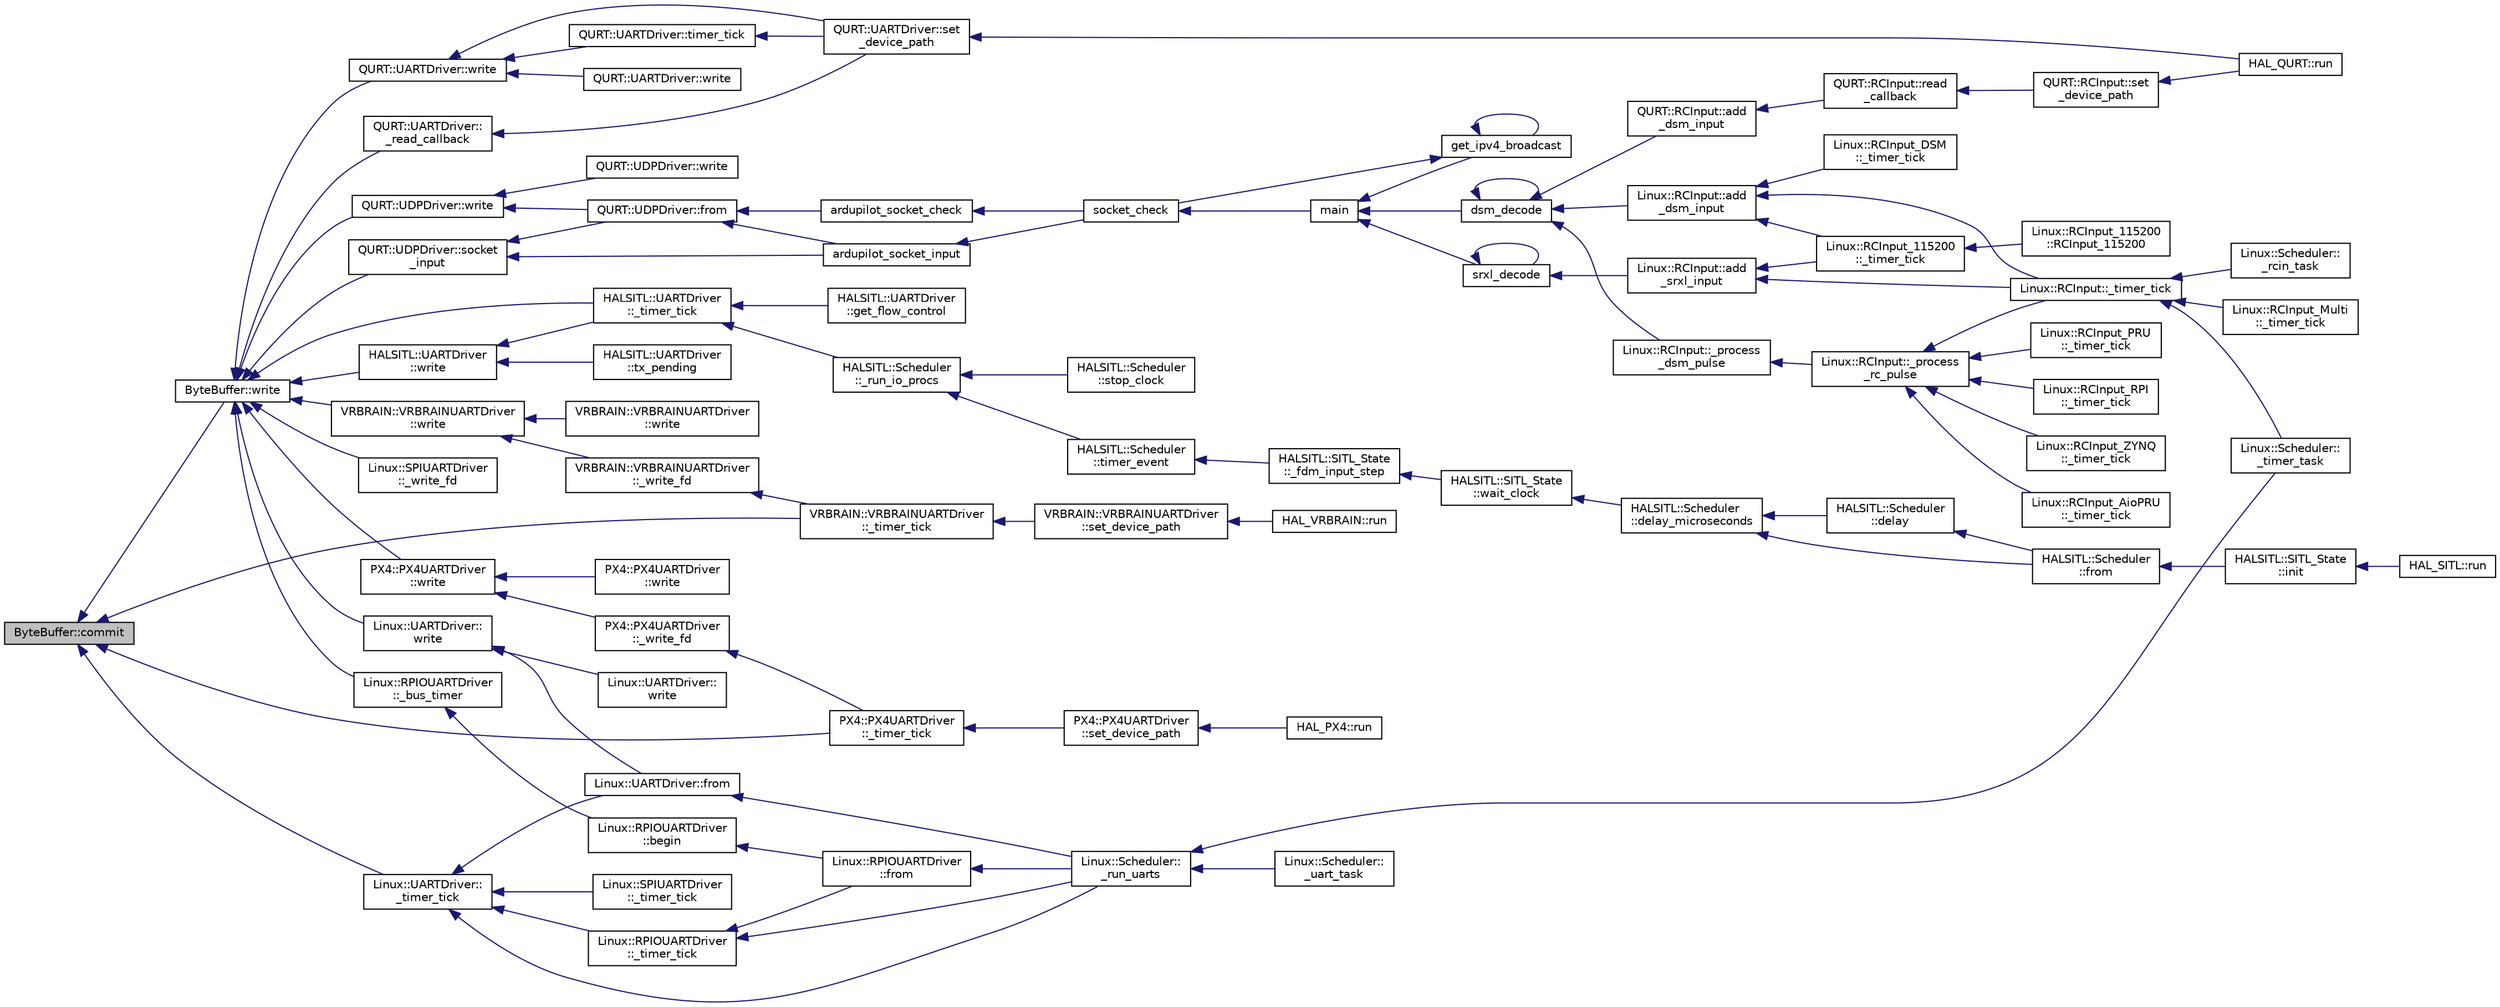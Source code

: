 digraph "ByteBuffer::commit"
{
 // INTERACTIVE_SVG=YES
  edge [fontname="Helvetica",fontsize="10",labelfontname="Helvetica",labelfontsize="10"];
  node [fontname="Helvetica",fontsize="10",shape=record];
  rankdir="LR";
  Node1 [label="ByteBuffer::commit",height=0.2,width=0.4,color="black", fillcolor="grey75", style="filled", fontcolor="black"];
  Node1 -> Node2 [dir="back",color="midnightblue",fontsize="10",style="solid",fontname="Helvetica"];
  Node2 [label="PX4::PX4UARTDriver\l::_timer_tick",height=0.2,width=0.4,color="black", fillcolor="white", style="filled",URL="$classPX4_1_1PX4UARTDriver.html#a15f4a4558c5ffa4cc27cd0371470afa4"];
  Node2 -> Node3 [dir="back",color="midnightblue",fontsize="10",style="solid",fontname="Helvetica"];
  Node3 [label="PX4::PX4UARTDriver\l::set_device_path",height=0.2,width=0.4,color="black", fillcolor="white", style="filled",URL="$classPX4_1_1PX4UARTDriver.html#af53a7e0042be6c1fee55e45f7e63fe62"];
  Node3 -> Node4 [dir="back",color="midnightblue",fontsize="10",style="solid",fontname="Helvetica"];
  Node4 [label="HAL_PX4::run",height=0.2,width=0.4,color="black", fillcolor="white", style="filled",URL="$classHAL__PX4.html#aa6fa9699a474be4e451d7135bf407259"];
  Node1 -> Node5 [dir="back",color="midnightblue",fontsize="10",style="solid",fontname="Helvetica"];
  Node5 [label="VRBRAIN::VRBRAINUARTDriver\l::_timer_tick",height=0.2,width=0.4,color="black", fillcolor="white", style="filled",URL="$classVRBRAIN_1_1VRBRAINUARTDriver.html#a72593c9ad60f292fe8c5b9cd5176e93b"];
  Node5 -> Node6 [dir="back",color="midnightblue",fontsize="10",style="solid",fontname="Helvetica"];
  Node6 [label="VRBRAIN::VRBRAINUARTDriver\l::set_device_path",height=0.2,width=0.4,color="black", fillcolor="white", style="filled",URL="$classVRBRAIN_1_1VRBRAINUARTDriver.html#aaa5e69f0f9a8ddacc82a37acc5dad411"];
  Node6 -> Node7 [dir="back",color="midnightblue",fontsize="10",style="solid",fontname="Helvetica"];
  Node7 [label="HAL_VRBRAIN::run",height=0.2,width=0.4,color="black", fillcolor="white", style="filled",URL="$classHAL__VRBRAIN.html#a6bd6af4ec63788b20d4fa7794d0bb896"];
  Node1 -> Node8 [dir="back",color="midnightblue",fontsize="10",style="solid",fontname="Helvetica"];
  Node8 [label="Linux::UARTDriver::\l_timer_tick",height=0.2,width=0.4,color="black", fillcolor="white", style="filled",URL="$classLinux_1_1UARTDriver.html#a0518ce1498288dc92caf6bec9ed99b1b"];
  Node8 -> Node9 [dir="back",color="midnightblue",fontsize="10",style="solid",fontname="Helvetica"];
  Node9 [label="Linux::UARTDriver::from",height=0.2,width=0.4,color="black", fillcolor="white", style="filled",URL="$classLinux_1_1UARTDriver.html#aed6da29eabfa644dd9996146ac367ee9"];
  Node9 -> Node10 [dir="back",color="midnightblue",fontsize="10",style="solid",fontname="Helvetica"];
  Node10 [label="Linux::Scheduler::\l_run_uarts",height=0.2,width=0.4,color="black", fillcolor="white", style="filled",URL="$classLinux_1_1Scheduler.html#a3ebfa13ef10767a5df98effbaecf4dc6"];
  Node10 -> Node11 [dir="back",color="midnightblue",fontsize="10",style="solid",fontname="Helvetica"];
  Node11 [label="Linux::Scheduler::\l_timer_task",height=0.2,width=0.4,color="black", fillcolor="white", style="filled",URL="$classLinux_1_1Scheduler.html#a78a6776a646f8e58f5f39cf2ce366608"];
  Node10 -> Node12 [dir="back",color="midnightblue",fontsize="10",style="solid",fontname="Helvetica"];
  Node12 [label="Linux::Scheduler::\l_uart_task",height=0.2,width=0.4,color="black", fillcolor="white", style="filled",URL="$classLinux_1_1Scheduler.html#a12c87a7eeda735d03129826c4acb039b"];
  Node8 -> Node10 [dir="back",color="midnightblue",fontsize="10",style="solid",fontname="Helvetica"];
  Node8 -> Node13 [dir="back",color="midnightblue",fontsize="10",style="solid",fontname="Helvetica"];
  Node13 [label="Linux::RPIOUARTDriver\l::_timer_tick",height=0.2,width=0.4,color="black", fillcolor="white", style="filled",URL="$classLinux_1_1RPIOUARTDriver.html#ab5553bf130bd1b133d8c03fd67b769be"];
  Node13 -> Node10 [dir="back",color="midnightblue",fontsize="10",style="solid",fontname="Helvetica"];
  Node13 -> Node14 [dir="back",color="midnightblue",fontsize="10",style="solid",fontname="Helvetica"];
  Node14 [label="Linux::RPIOUARTDriver\l::from",height=0.2,width=0.4,color="black", fillcolor="white", style="filled",URL="$classLinux_1_1RPIOUARTDriver.html#a601d17d9cac82167ead641edeed20c58"];
  Node14 -> Node10 [dir="back",color="midnightblue",fontsize="10",style="solid",fontname="Helvetica"];
  Node8 -> Node15 [dir="back",color="midnightblue",fontsize="10",style="solid",fontname="Helvetica"];
  Node15 [label="Linux::SPIUARTDriver\l::_timer_tick",height=0.2,width=0.4,color="black", fillcolor="white", style="filled",URL="$classLinux_1_1SPIUARTDriver.html#a25fbec9378c29b768394458954027ac5"];
  Node1 -> Node16 [dir="back",color="midnightblue",fontsize="10",style="solid",fontname="Helvetica"];
  Node16 [label="ByteBuffer::write",height=0.2,width=0.4,color="black", fillcolor="white", style="filled",URL="$classByteBuffer.html#ac57883bb2bce8263d26221a250f452dc"];
  Node16 -> Node17 [dir="back",color="midnightblue",fontsize="10",style="solid",fontname="Helvetica"];
  Node17 [label="Linux::UARTDriver::\lwrite",height=0.2,width=0.4,color="black", fillcolor="white", style="filled",URL="$classLinux_1_1UARTDriver.html#add3c72133b45ed4006a9bdaaf5fde677"];
  Node17 -> Node18 [dir="back",color="midnightblue",fontsize="10",style="solid",fontname="Helvetica"];
  Node18 [label="Linux::UARTDriver::\lwrite",height=0.2,width=0.4,color="black", fillcolor="white", style="filled",URL="$classLinux_1_1UARTDriver.html#a3f90d2df1054a3e31c1d015a14fb2dc6"];
  Node17 -> Node9 [dir="back",color="midnightblue",fontsize="10",style="solid",fontname="Helvetica"];
  Node16 -> Node19 [dir="back",color="midnightblue",fontsize="10",style="solid",fontname="Helvetica"];
  Node19 [label="PX4::PX4UARTDriver\l::write",height=0.2,width=0.4,color="black", fillcolor="white", style="filled",URL="$classPX4_1_1PX4UARTDriver.html#a165b2bf0c3e824061fbfd8cbc07ff97e"];
  Node19 -> Node20 [dir="back",color="midnightblue",fontsize="10",style="solid",fontname="Helvetica"];
  Node20 [label="PX4::PX4UARTDriver\l::write",height=0.2,width=0.4,color="black", fillcolor="white", style="filled",URL="$classPX4_1_1PX4UARTDriver.html#a64b2e805f062333fc5d28dd022f1d597"];
  Node19 -> Node21 [dir="back",color="midnightblue",fontsize="10",style="solid",fontname="Helvetica"];
  Node21 [label="PX4::PX4UARTDriver\l::_write_fd",height=0.2,width=0.4,color="black", fillcolor="white", style="filled",URL="$classPX4_1_1PX4UARTDriver.html#a999818ba89f3849918b43fb38dd3e836"];
  Node21 -> Node2 [dir="back",color="midnightblue",fontsize="10",style="solid",fontname="Helvetica"];
  Node16 -> Node22 [dir="back",color="midnightblue",fontsize="10",style="solid",fontname="Helvetica"];
  Node22 [label="QURT::UARTDriver::\l_read_callback",height=0.2,width=0.4,color="black", fillcolor="white", style="filled",URL="$classQURT_1_1UARTDriver.html#a3589cf2808b6c9fef79cf22843c6e935"];
  Node22 -> Node23 [dir="back",color="midnightblue",fontsize="10",style="solid",fontname="Helvetica"];
  Node23 [label="QURT::UARTDriver::set\l_device_path",height=0.2,width=0.4,color="black", fillcolor="white", style="filled",URL="$classQURT_1_1UARTDriver.html#a3ca00c6a7a812429fd68b04ba8b7fc1f"];
  Node23 -> Node24 [dir="back",color="midnightblue",fontsize="10",style="solid",fontname="Helvetica"];
  Node24 [label="HAL_QURT::run",height=0.2,width=0.4,color="black", fillcolor="white", style="filled",URL="$classHAL__QURT.html#a7cb90b613730829561df2721e90f6994"];
  Node16 -> Node25 [dir="back",color="midnightblue",fontsize="10",style="solid",fontname="Helvetica"];
  Node25 [label="QURT::UARTDriver::write",height=0.2,width=0.4,color="black", fillcolor="white", style="filled",URL="$classQURT_1_1UARTDriver.html#add3c72133b45ed4006a9bdaaf5fde677"];
  Node25 -> Node26 [dir="back",color="midnightblue",fontsize="10",style="solid",fontname="Helvetica"];
  Node26 [label="QURT::UARTDriver::write",height=0.2,width=0.4,color="black", fillcolor="white", style="filled",URL="$classQURT_1_1UARTDriver.html#a3f90d2df1054a3e31c1d015a14fb2dc6"];
  Node25 -> Node27 [dir="back",color="midnightblue",fontsize="10",style="solid",fontname="Helvetica"];
  Node27 [label="QURT::UARTDriver::timer_tick",height=0.2,width=0.4,color="black", fillcolor="white", style="filled",URL="$classQURT_1_1UARTDriver.html#ad433d04dfd1bbe6d0e4abd2e8ddfdc38"];
  Node27 -> Node23 [dir="back",color="midnightblue",fontsize="10",style="solid",fontname="Helvetica"];
  Node25 -> Node23 [dir="back",color="midnightblue",fontsize="10",style="solid",fontname="Helvetica"];
  Node16 -> Node28 [dir="back",color="midnightblue",fontsize="10",style="solid",fontname="Helvetica"];
  Node28 [label="HALSITL::UARTDriver\l::write",height=0.2,width=0.4,color="black", fillcolor="white", style="filled",URL="$classHALSITL_1_1UARTDriver.html#add3c72133b45ed4006a9bdaaf5fde677"];
  Node28 -> Node29 [dir="back",color="midnightblue",fontsize="10",style="solid",fontname="Helvetica"];
  Node29 [label="HALSITL::UARTDriver\l::_timer_tick",height=0.2,width=0.4,color="black", fillcolor="white", style="filled",URL="$classHALSITL_1_1UARTDriver.html#a0518ce1498288dc92caf6bec9ed99b1b"];
  Node29 -> Node30 [dir="back",color="midnightblue",fontsize="10",style="solid",fontname="Helvetica"];
  Node30 [label="HALSITL::UARTDriver\l::get_flow_control",height=0.2,width=0.4,color="black", fillcolor="white", style="filled",URL="$classHALSITL_1_1UARTDriver.html#a785cfe11e1239af7847cd594bd408a9e"];
  Node29 -> Node31 [dir="back",color="midnightblue",fontsize="10",style="solid",fontname="Helvetica"];
  Node31 [label="HALSITL::Scheduler\l::_run_io_procs",height=0.2,width=0.4,color="black", fillcolor="white", style="filled",URL="$classHALSITL_1_1Scheduler.html#afc9da910e3db3f6c6795b34feb214327"];
  Node31 -> Node32 [dir="back",color="midnightblue",fontsize="10",style="solid",fontname="Helvetica"];
  Node32 [label="HALSITL::Scheduler\l::timer_event",height=0.2,width=0.4,color="black", fillcolor="white", style="filled",URL="$classHALSITL_1_1Scheduler.html#a4004b69b3948fb53b77d59d3989dfd1d"];
  Node32 -> Node33 [dir="back",color="midnightblue",fontsize="10",style="solid",fontname="Helvetica"];
  Node33 [label="HALSITL::SITL_State\l::_fdm_input_step",height=0.2,width=0.4,color="black", fillcolor="white", style="filled",URL="$classHALSITL_1_1SITL__State.html#ae31c93a26ca780bb508dded2498e2e93"];
  Node33 -> Node34 [dir="back",color="midnightblue",fontsize="10",style="solid",fontname="Helvetica"];
  Node34 [label="HALSITL::SITL_State\l::wait_clock",height=0.2,width=0.4,color="black", fillcolor="white", style="filled",URL="$classHALSITL_1_1SITL__State.html#a3eeaf330efded46259bbf64fc53e6b9f"];
  Node34 -> Node35 [dir="back",color="midnightblue",fontsize="10",style="solid",fontname="Helvetica"];
  Node35 [label="HALSITL::Scheduler\l::delay_microseconds",height=0.2,width=0.4,color="black", fillcolor="white", style="filled",URL="$classHALSITL_1_1Scheduler.html#a4cffd5bcba0175bf49c7aa75ff3bf09a"];
  Node35 -> Node36 [dir="back",color="midnightblue",fontsize="10",style="solid",fontname="Helvetica"];
  Node36 [label="HALSITL::Scheduler\l::from",height=0.2,width=0.4,color="black", fillcolor="white", style="filled",URL="$classHALSITL_1_1Scheduler.html#a2c3ea70328333081349821921242cb39"];
  Node36 -> Node37 [dir="back",color="midnightblue",fontsize="10",style="solid",fontname="Helvetica"];
  Node37 [label="HALSITL::SITL_State\l::init",height=0.2,width=0.4,color="black", fillcolor="white", style="filled",URL="$classHALSITL_1_1SITL__State.html#a7059cb4e279007aae9b06757a68c15af"];
  Node37 -> Node38 [dir="back",color="midnightblue",fontsize="10",style="solid",fontname="Helvetica"];
  Node38 [label="HAL_SITL::run",height=0.2,width=0.4,color="black", fillcolor="white", style="filled",URL="$classHAL__SITL.html#add0e35ac5a212a6b187c55186c8f026a"];
  Node35 -> Node39 [dir="back",color="midnightblue",fontsize="10",style="solid",fontname="Helvetica"];
  Node39 [label="HALSITL::Scheduler\l::delay",height=0.2,width=0.4,color="black", fillcolor="white", style="filled",URL="$classHALSITL_1_1Scheduler.html#a14f3239ecbb9889823b20dc9de655c2f"];
  Node39 -> Node36 [dir="back",color="midnightblue",fontsize="10",style="solid",fontname="Helvetica"];
  Node31 -> Node40 [dir="back",color="midnightblue",fontsize="10",style="solid",fontname="Helvetica"];
  Node40 [label="HALSITL::Scheduler\l::stop_clock",height=0.2,width=0.4,color="black", fillcolor="white", style="filled",URL="$classHALSITL_1_1Scheduler.html#a392aebafcdfe9a812e4db4b7a9dcce9c"];
  Node28 -> Node41 [dir="back",color="midnightblue",fontsize="10",style="solid",fontname="Helvetica"];
  Node41 [label="HALSITL::UARTDriver\l::tx_pending",height=0.2,width=0.4,color="black", fillcolor="white", style="filled",URL="$classHALSITL_1_1UARTDriver.html#a4ea20f751d9de255f5c8f82c0140448c"];
  Node16 -> Node29 [dir="back",color="midnightblue",fontsize="10",style="solid",fontname="Helvetica"];
  Node16 -> Node42 [dir="back",color="midnightblue",fontsize="10",style="solid",fontname="Helvetica"];
  Node42 [label="VRBRAIN::VRBRAINUARTDriver\l::write",height=0.2,width=0.4,color="black", fillcolor="white", style="filled",URL="$classVRBRAIN_1_1VRBRAINUARTDriver.html#a255b67303b401e64c49f9f0c44c68720"];
  Node42 -> Node43 [dir="back",color="midnightblue",fontsize="10",style="solid",fontname="Helvetica"];
  Node43 [label="VRBRAIN::VRBRAINUARTDriver\l::write",height=0.2,width=0.4,color="black", fillcolor="white", style="filled",URL="$classVRBRAIN_1_1VRBRAINUARTDriver.html#acbaf340daa822b61725298405720b8d3"];
  Node42 -> Node44 [dir="back",color="midnightblue",fontsize="10",style="solid",fontname="Helvetica"];
  Node44 [label="VRBRAIN::VRBRAINUARTDriver\l::_write_fd",height=0.2,width=0.4,color="black", fillcolor="white", style="filled",URL="$classVRBRAIN_1_1VRBRAINUARTDriver.html#afc978b3e0b18ae4a113fe1c04de5fe13"];
  Node44 -> Node5 [dir="back",color="midnightblue",fontsize="10",style="solid",fontname="Helvetica"];
  Node16 -> Node45 [dir="back",color="midnightblue",fontsize="10",style="solid",fontname="Helvetica"];
  Node45 [label="Linux::RPIOUARTDriver\l::_bus_timer",height=0.2,width=0.4,color="black", fillcolor="white", style="filled",URL="$classLinux_1_1RPIOUARTDriver.html#a09b3461bbc404cff4ad3e73a98200bd8"];
  Node45 -> Node46 [dir="back",color="midnightblue",fontsize="10",style="solid",fontname="Helvetica"];
  Node46 [label="Linux::RPIOUARTDriver\l::begin",height=0.2,width=0.4,color="black", fillcolor="white", style="filled",URL="$classLinux_1_1RPIOUARTDriver.html#ab1aeed6da0769e1add420c3946f68769"];
  Node46 -> Node14 [dir="back",color="midnightblue",fontsize="10",style="solid",fontname="Helvetica"];
  Node16 -> Node47 [dir="back",color="midnightblue",fontsize="10",style="solid",fontname="Helvetica"];
  Node47 [label="Linux::SPIUARTDriver\l::_write_fd",height=0.2,width=0.4,color="black", fillcolor="white", style="filled",URL="$classLinux_1_1SPIUARTDriver.html#aac5f3f993e2270c5d99f6d46e639a8b7"];
  Node16 -> Node48 [dir="back",color="midnightblue",fontsize="10",style="solid",fontname="Helvetica"];
  Node48 [label="QURT::UDPDriver::write",height=0.2,width=0.4,color="black", fillcolor="white", style="filled",URL="$classQURT_1_1UDPDriver.html#a04b55285efed068e5d934e7c36514f9e"];
  Node48 -> Node49 [dir="back",color="midnightblue",fontsize="10",style="solid",fontname="Helvetica"];
  Node49 [label="QURT::UDPDriver::write",height=0.2,width=0.4,color="black", fillcolor="white", style="filled",URL="$classQURT_1_1UDPDriver.html#acdb5e3c5d4d2154d995435e255ade78a"];
  Node48 -> Node50 [dir="back",color="midnightblue",fontsize="10",style="solid",fontname="Helvetica"];
  Node50 [label="QURT::UDPDriver::from",height=0.2,width=0.4,color="black", fillcolor="white", style="filled",URL="$classQURT_1_1UDPDriver.html#a2cb741f11f4b83b32d05e38939262038"];
  Node50 -> Node51 [dir="back",color="midnightblue",fontsize="10",style="solid",fontname="Helvetica"];
  Node51 [label="ardupilot_socket_check",height=0.2,width=0.4,color="black", fillcolor="white", style="filled",URL="$dsp__main_8cpp.html#a5825e7155176d5bbb4a45c3893caf5a1"];
  Node51 -> Node52 [dir="back",color="midnightblue",fontsize="10",style="solid",fontname="Helvetica"];
  Node52 [label="socket_check",height=0.2,width=0.4,color="black", fillcolor="white", style="filled",URL="$mainapp_8cpp.html#ae680637bf2d17fcbec82116f3431746d"];
  Node52 -> Node53 [dir="back",color="midnightblue",fontsize="10",style="solid",fontname="Helvetica"];
  Node53 [label="main",height=0.2,width=0.4,color="black", fillcolor="white", style="filled",URL="$mainapp_8cpp.html#ac0f2228420376f4db7e1274f2b41667c"];
  Node53 -> Node54 [dir="back",color="midnightblue",fontsize="10",style="solid",fontname="Helvetica"];
  Node54 [label="dsm_decode",height=0.2,width=0.4,color="black", fillcolor="white", style="filled",URL="$dsm_8h.html#a7b7c65c600dd4eacc1eb714df3621192"];
  Node54 -> Node55 [dir="back",color="midnightblue",fontsize="10",style="solid",fontname="Helvetica"];
  Node55 [label="Linux::RCInput::_process\l_dsm_pulse",height=0.2,width=0.4,color="black", fillcolor="white", style="filled",URL="$classLinux_1_1RCInput.html#a8dcefc98cb9bdeaad8b1b2b0e9b9b678"];
  Node55 -> Node56 [dir="back",color="midnightblue",fontsize="10",style="solid",fontname="Helvetica"];
  Node56 [label="Linux::RCInput::_process\l_rc_pulse",height=0.2,width=0.4,color="black", fillcolor="white", style="filled",URL="$classLinux_1_1RCInput.html#a9b269fac087807d362506805ebd18936"];
  Node56 -> Node57 [dir="back",color="midnightblue",fontsize="10",style="solid",fontname="Helvetica"];
  Node57 [label="Linux::RCInput::_timer_tick",height=0.2,width=0.4,color="black", fillcolor="white", style="filled",URL="$classLinux_1_1RCInput.html#a0d5d4518e1ed51c95fe36a9d6ea7ecac"];
  Node57 -> Node11 [dir="back",color="midnightblue",fontsize="10",style="solid",fontname="Helvetica"];
  Node57 -> Node58 [dir="back",color="midnightblue",fontsize="10",style="solid",fontname="Helvetica"];
  Node58 [label="Linux::Scheduler::\l_rcin_task",height=0.2,width=0.4,color="black", fillcolor="white", style="filled",URL="$classLinux_1_1Scheduler.html#ab4423cb70540d467b8464d67ffd9c325"];
  Node57 -> Node59 [dir="back",color="midnightblue",fontsize="10",style="solid",fontname="Helvetica"];
  Node59 [label="Linux::RCInput_Multi\l::_timer_tick",height=0.2,width=0.4,color="black", fillcolor="white", style="filled",URL="$classLinux_1_1RCInput__Multi.html#a0b12cfca1c9ff9bcbf8f2818d8c1007f"];
  Node56 -> Node60 [dir="back",color="midnightblue",fontsize="10",style="solid",fontname="Helvetica"];
  Node60 [label="Linux::RCInput_AioPRU\l::_timer_tick",height=0.2,width=0.4,color="black", fillcolor="white", style="filled",URL="$classLinux_1_1RCInput__AioPRU.html#a49ed287326adab88ddd7aa613b3ac3a6"];
  Node56 -> Node61 [dir="back",color="midnightblue",fontsize="10",style="solid",fontname="Helvetica"];
  Node61 [label="Linux::RCInput_PRU\l::_timer_tick",height=0.2,width=0.4,color="black", fillcolor="white", style="filled",URL="$classLinux_1_1RCInput__PRU.html#ac951bed8e21d81f9b3e76d261b581f99"];
  Node56 -> Node62 [dir="back",color="midnightblue",fontsize="10",style="solid",fontname="Helvetica"];
  Node62 [label="Linux::RCInput_RPI\l::_timer_tick",height=0.2,width=0.4,color="black", fillcolor="white", style="filled",URL="$classLinux_1_1RCInput__RPI.html#ae2e63649584270728c71d7f49a8bb866"];
  Node56 -> Node63 [dir="back",color="midnightblue",fontsize="10",style="solid",fontname="Helvetica"];
  Node63 [label="Linux::RCInput_ZYNQ\l::_timer_tick",height=0.2,width=0.4,color="black", fillcolor="white", style="filled",URL="$classLinux_1_1RCInput__ZYNQ.html#a1ec51c6ebac3bbce45e2f386ee2d55fc"];
  Node54 -> Node64 [dir="back",color="midnightblue",fontsize="10",style="solid",fontname="Helvetica"];
  Node64 [label="Linux::RCInput::add\l_dsm_input",height=0.2,width=0.4,color="black", fillcolor="white", style="filled",URL="$classLinux_1_1RCInput.html#a25136c569dd0745cad9ed02cefd87e54"];
  Node64 -> Node57 [dir="back",color="midnightblue",fontsize="10",style="solid",fontname="Helvetica"];
  Node64 -> Node65 [dir="back",color="midnightblue",fontsize="10",style="solid",fontname="Helvetica"];
  Node65 [label="Linux::RCInput_115200\l::_timer_tick",height=0.2,width=0.4,color="black", fillcolor="white", style="filled",URL="$classLinux_1_1RCInput__115200.html#a9805846609a4810fdfa92a6354f7cb45"];
  Node65 -> Node66 [dir="back",color="midnightblue",fontsize="10",style="solid",fontname="Helvetica"];
  Node66 [label="Linux::RCInput_115200\l::RCInput_115200",height=0.2,width=0.4,color="black", fillcolor="white", style="filled",URL="$classLinux_1_1RCInput__115200.html#a6c0a3303198514999c718a1620df9354"];
  Node64 -> Node67 [dir="back",color="midnightblue",fontsize="10",style="solid",fontname="Helvetica"];
  Node67 [label="Linux::RCInput_DSM\l::_timer_tick",height=0.2,width=0.4,color="black", fillcolor="white", style="filled",URL="$classLinux_1_1RCInput__DSM.html#ab0e5ac3cc954bb79f4f0dd398cb39265"];
  Node54 -> Node68 [dir="back",color="midnightblue",fontsize="10",style="solid",fontname="Helvetica"];
  Node68 [label="QURT::RCInput::add\l_dsm_input",height=0.2,width=0.4,color="black", fillcolor="white", style="filled",URL="$classQURT_1_1RCInput.html#a2617a405bd3ee00bfb852210ab6c83c0"];
  Node68 -> Node69 [dir="back",color="midnightblue",fontsize="10",style="solid",fontname="Helvetica"];
  Node69 [label="QURT::RCInput::read\l_callback",height=0.2,width=0.4,color="black", fillcolor="white", style="filled",URL="$classQURT_1_1RCInput.html#a570aa86748ac6f877857039366734049"];
  Node69 -> Node70 [dir="back",color="midnightblue",fontsize="10",style="solid",fontname="Helvetica"];
  Node70 [label="QURT::RCInput::set\l_device_path",height=0.2,width=0.4,color="black", fillcolor="white", style="filled",URL="$classQURT_1_1RCInput.html#afd58ab4e2556bbb94bec73bd1e2b5bf2"];
  Node70 -> Node24 [dir="back",color="midnightblue",fontsize="10",style="solid",fontname="Helvetica"];
  Node54 -> Node54 [dir="back",color="midnightblue",fontsize="10",style="solid",fontname="Helvetica"];
  Node53 -> Node71 [dir="back",color="midnightblue",fontsize="10",style="solid",fontname="Helvetica"];
  Node71 [label="get_ipv4_broadcast",height=0.2,width=0.4,color="black", fillcolor="white", style="filled",URL="$mainapp_8cpp.html#aadbd2dde6003f95c52b35a8ce897ba5b"];
  Node71 -> Node71 [dir="back",color="midnightblue",fontsize="10",style="solid",fontname="Helvetica"];
  Node71 -> Node52 [dir="back",color="midnightblue",fontsize="10",style="solid",fontname="Helvetica"];
  Node53 -> Node72 [dir="back",color="midnightblue",fontsize="10",style="solid",fontname="Helvetica"];
  Node72 [label="srxl_decode",height=0.2,width=0.4,color="black", fillcolor="white", style="filled",URL="$srxl_8h.html#ac8ca847087c226aee045c95d3756f90c"];
  Node72 -> Node73 [dir="back",color="midnightblue",fontsize="10",style="solid",fontname="Helvetica"];
  Node73 [label="Linux::RCInput::add\l_srxl_input",height=0.2,width=0.4,color="black", fillcolor="white", style="filled",URL="$classLinux_1_1RCInput.html#a6edc4ae0ca741df8094586df888ceae1"];
  Node73 -> Node57 [dir="back",color="midnightblue",fontsize="10",style="solid",fontname="Helvetica"];
  Node73 -> Node65 [dir="back",color="midnightblue",fontsize="10",style="solid",fontname="Helvetica"];
  Node72 -> Node72 [dir="back",color="midnightblue",fontsize="10",style="solid",fontname="Helvetica"];
  Node50 -> Node74 [dir="back",color="midnightblue",fontsize="10",style="solid",fontname="Helvetica"];
  Node74 [label="ardupilot_socket_input",height=0.2,width=0.4,color="black", fillcolor="white", style="filled",URL="$dsp__main_8cpp.html#af5801a42db82590642b20883f29e7bf2"];
  Node74 -> Node52 [dir="back",color="midnightblue",fontsize="10",style="solid",fontname="Helvetica"];
  Node16 -> Node75 [dir="back",color="midnightblue",fontsize="10",style="solid",fontname="Helvetica"];
  Node75 [label="QURT::UDPDriver::socket\l_input",height=0.2,width=0.4,color="black", fillcolor="white", style="filled",URL="$classQURT_1_1UDPDriver.html#ab30f519639ec8728e0ea7e636750b2ea"];
  Node75 -> Node74 [dir="back",color="midnightblue",fontsize="10",style="solid",fontname="Helvetica"];
  Node75 -> Node50 [dir="back",color="midnightblue",fontsize="10",style="solid",fontname="Helvetica"];
}
